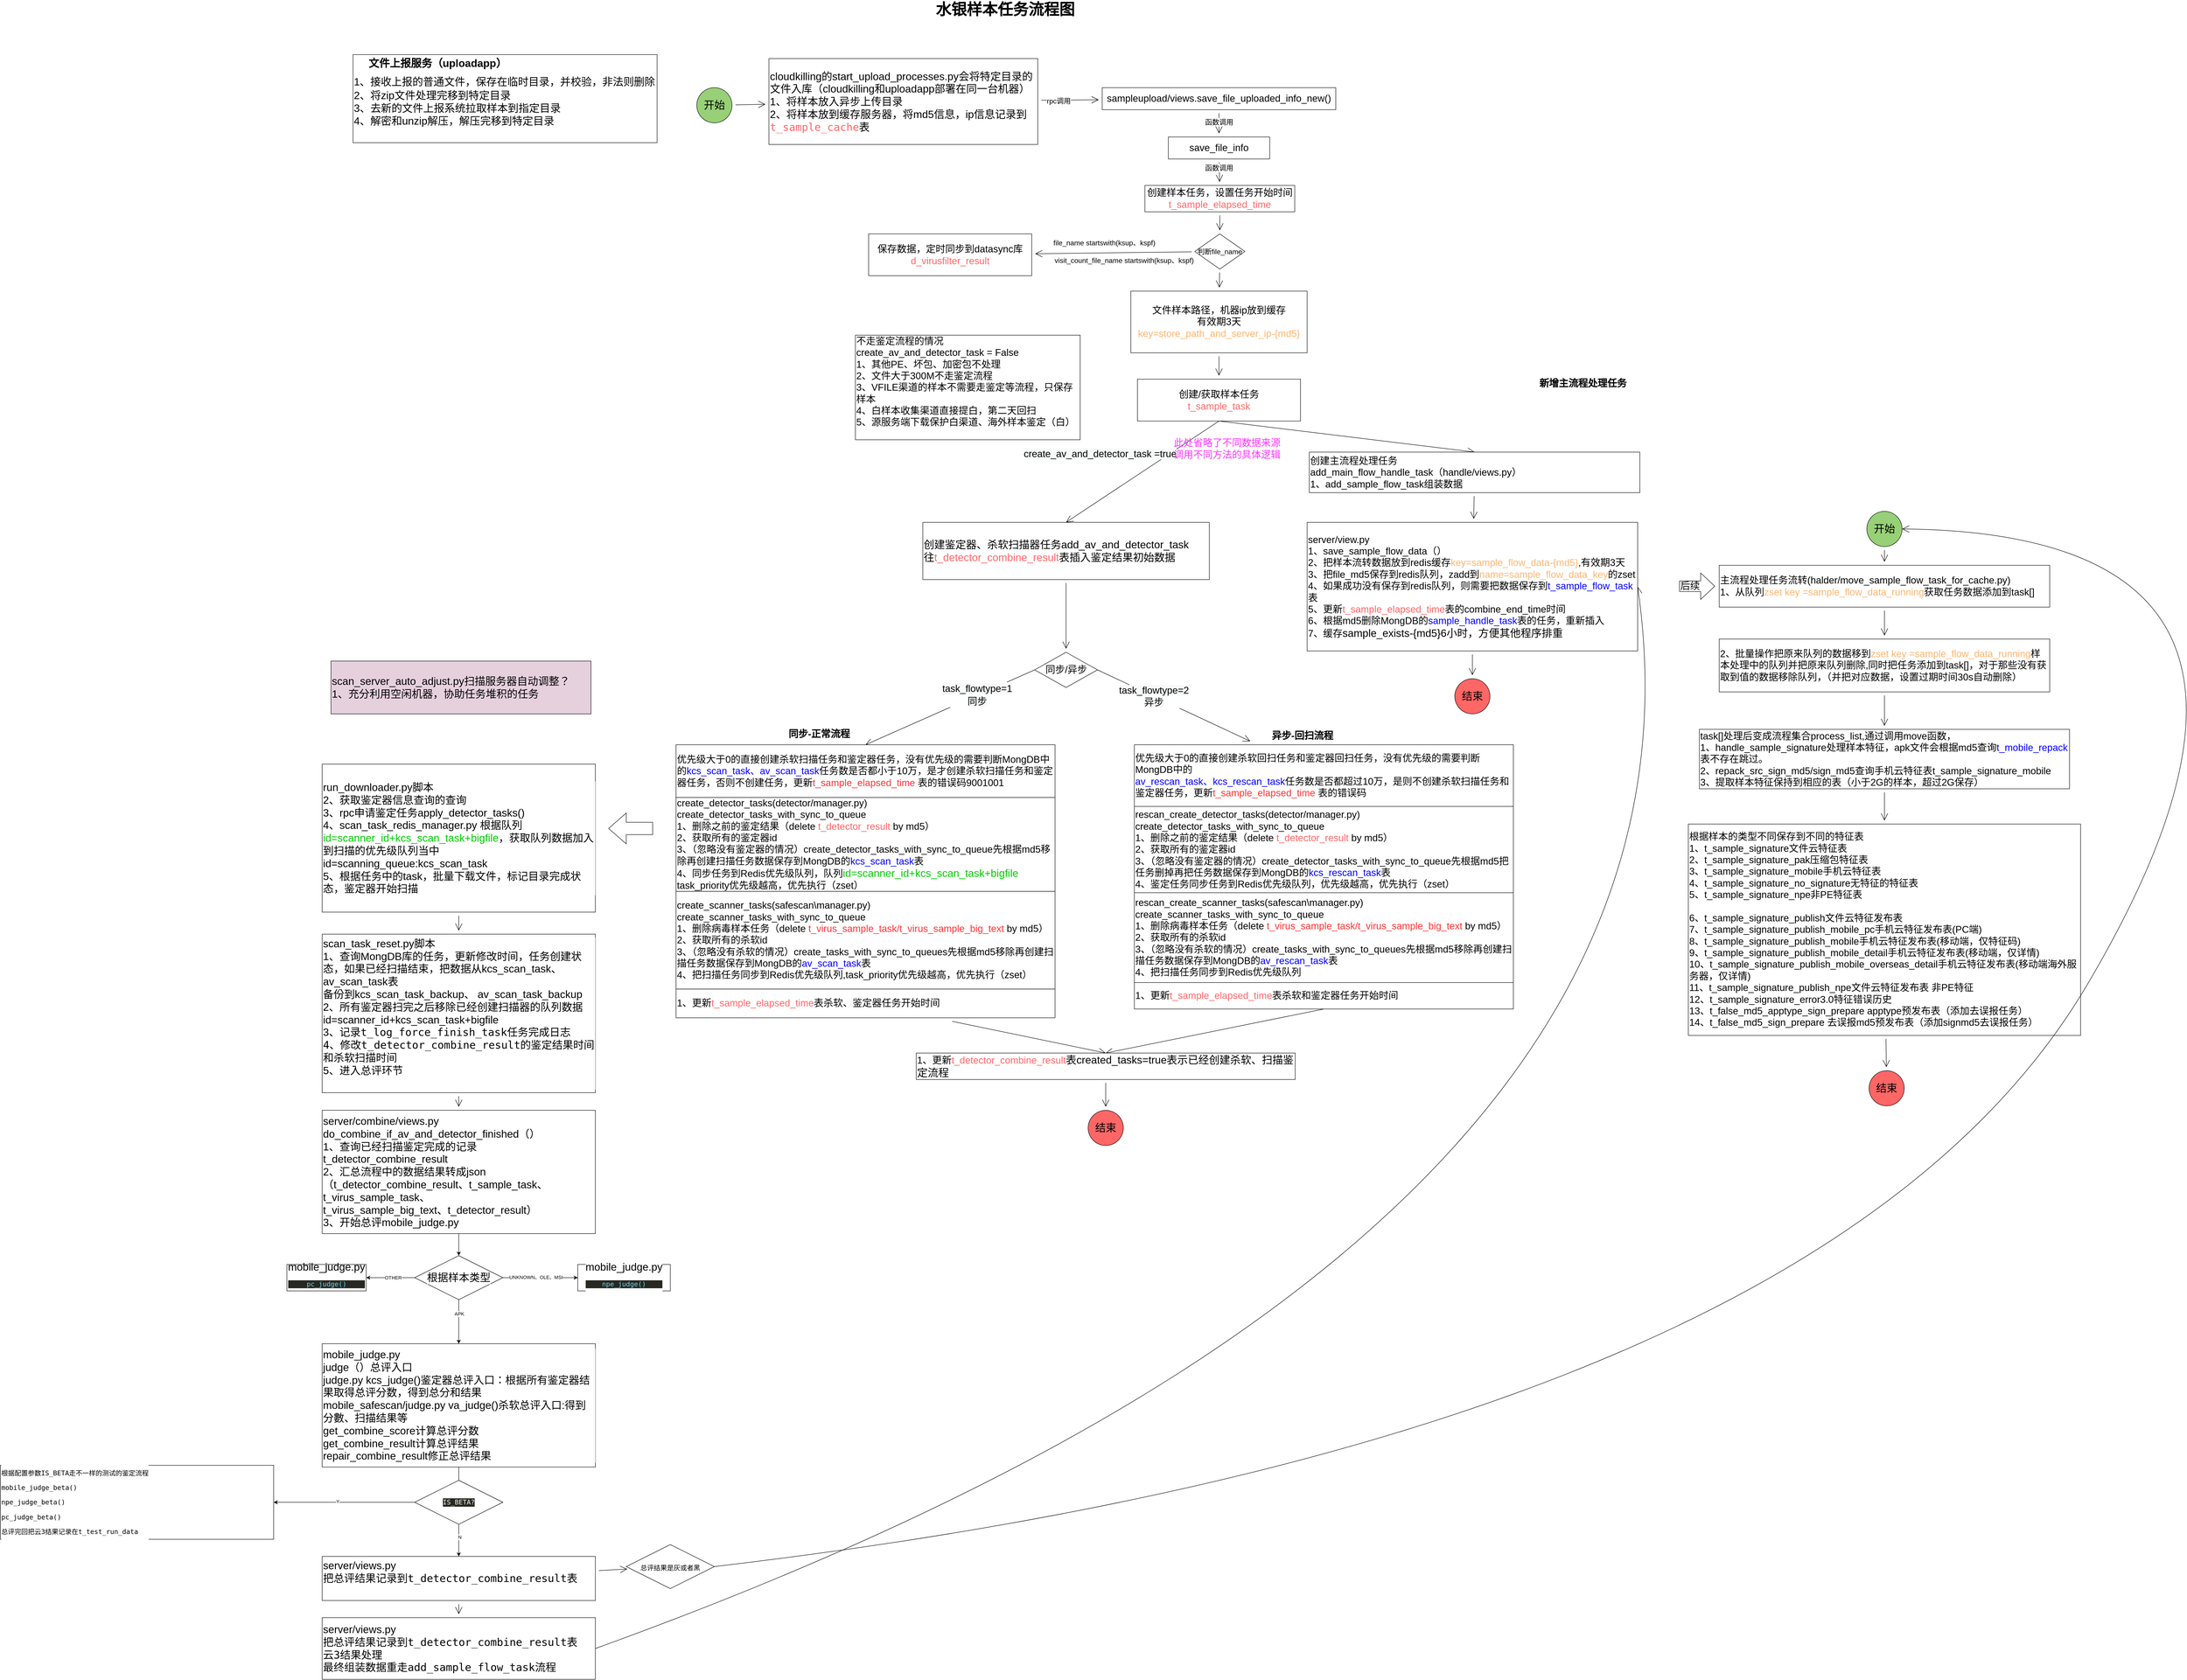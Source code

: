 <mxfile version="15.3.7" type="github">
  <diagram id="KefcSTh8LU217DtaOy7r" name="Page-1">
    <mxGraphModel dx="4305" dy="2151" grid="1" gridSize="10" guides="1" tooltips="1" connect="1" arrows="1" fold="1" page="1" pageScale="1" pageWidth="827" pageHeight="1169" math="0" shadow="0">
      <root>
        <mxCell id="0" />
        <mxCell id="1" parent="0" />
        <mxCell id="7nwJAHShgFqfV8WITLV7-1" value="水银样本任务流程图" style="text;html=1;strokeColor=none;fillColor=none;align=center;verticalAlign=middle;whiteSpace=wrap;rounded=0;hachureGap=4;pointerEvents=0;fontSize=35;fontStyle=1" parent="1" vertex="1">
          <mxGeometry x="-280" y="-30" width="400" height="20" as="geometry" />
        </mxCell>
        <mxCell id="hdSKTdFJiRucH8Rsu3lH-5" value="" style="edgeStyle=none;curved=1;rounded=0;orthogonalLoop=1;jettySize=auto;html=1;fontSize=16;endArrow=open;startSize=14;endSize=14;sourcePerimeterSpacing=8;targetPerimeterSpacing=8;" parent="1" source="7nwJAHShgFqfV8WITLV7-2" target="hdSKTdFJiRucH8Rsu3lH-4" edge="1">
          <mxGeometry relative="1" as="geometry" />
        </mxCell>
        <mxCell id="hdSKTdFJiRucH8Rsu3lH-7" value="函数调用" style="edgeLabel;html=1;align=center;verticalAlign=middle;resizable=0;points=[];fontSize=16;" parent="hdSKTdFJiRucH8Rsu3lH-5" vertex="1" connectable="0">
          <mxGeometry x="-0.474" relative="1" as="geometry">
            <mxPoint y="8" as="offset" />
          </mxGeometry>
        </mxCell>
        <mxCell id="7nwJAHShgFqfV8WITLV7-2" value="sampleupload/views.save_file_uploaded_info_new()" style="rounded=0;whiteSpace=wrap;html=1;hachureGap=4;pointerEvents=0;fontSize=22;" parent="1" vertex="1">
          <mxGeometry x="140" y="158" width="530" height="50" as="geometry" />
        </mxCell>
        <mxCell id="hdSKTdFJiRucH8Rsu3lH-2" value="" style="edgeStyle=none;curved=1;rounded=0;orthogonalLoop=1;jettySize=auto;html=1;endArrow=open;startSize=14;endSize=14;sourcePerimeterSpacing=8;targetPerimeterSpacing=8;" parent="1" source="hdSKTdFJiRucH8Rsu3lH-1" target="7nwJAHShgFqfV8WITLV7-2" edge="1">
          <mxGeometry relative="1" as="geometry" />
        </mxCell>
        <mxCell id="hdSKTdFJiRucH8Rsu3lH-3" value="rpc调用" style="edgeLabel;html=1;align=center;verticalAlign=middle;resizable=0;points=[];fontSize=16;" parent="hdSKTdFJiRucH8Rsu3lH-2" vertex="1" connectable="0">
          <mxGeometry x="-0.4" y="-1" relative="1" as="geometry">
            <mxPoint as="offset" />
          </mxGeometry>
        </mxCell>
        <mxCell id="hdSKTdFJiRucH8Rsu3lH-1" value="&lt;div&gt;cloudkilling的start_upload_processes.py会将特定目录的文件入库（cloudkilling和uploadapp部署在同一台机器）&lt;/div&gt;&lt;span style=&quot;background-color: rgb(255 , 255 , 255)&quot;&gt;&lt;span style=&quot;font-size: 24px&quot;&gt;1、&lt;span style=&quot;font-size: 24px&quot;&gt;将样本放入异步上传目录&lt;br style=&quot;font-size: 24px&quot;&gt;2、将样本放到缓存服务器，将md5信息，ip信息记录到&lt;/span&gt;&lt;/span&gt;&lt;span style=&quot;font-family: &amp;#34;dejavu sans mono&amp;#34; , monospace ; font-size: 24px&quot;&gt;&lt;font color=&quot;#ff6666&quot;&gt;t_sample_cache&lt;/font&gt;&lt;/span&gt;&lt;span style=&quot;font-family: &amp;#34;dejavu sans mono&amp;#34; , monospace ; font-size: 24px&quot;&gt;表&lt;/span&gt;&lt;/span&gt;" style="rounded=0;whiteSpace=wrap;html=1;hachureGap=4;pointerEvents=0;fontSize=24;fillColor=none;fontColor=#000000;align=left;fontStyle=0" parent="1" vertex="1">
          <mxGeometry x="-616.25" y="92" width="610" height="195" as="geometry" />
        </mxCell>
        <mxCell id="hdSKTdFJiRucH8Rsu3lH-9" value="" style="edgeStyle=none;curved=1;rounded=0;orthogonalLoop=1;jettySize=auto;html=1;fontSize=16;endArrow=open;startSize=14;endSize=14;sourcePerimeterSpacing=8;targetPerimeterSpacing=8;" parent="1" source="hdSKTdFJiRucH8Rsu3lH-4" target="hdSKTdFJiRucH8Rsu3lH-8" edge="1">
          <mxGeometry relative="1" as="geometry" />
        </mxCell>
        <mxCell id="hdSKTdFJiRucH8Rsu3lH-4" value="save_file_info" style="rounded=0;whiteSpace=wrap;html=1;hachureGap=4;pointerEvents=0;fontSize=22;" parent="1" vertex="1">
          <mxGeometry x="290" y="270" width="230" height="50" as="geometry" />
        </mxCell>
        <mxCell id="hdSKTdFJiRucH8Rsu3lH-12" value="" style="edgeStyle=none;curved=1;rounded=0;orthogonalLoop=1;jettySize=auto;html=1;fontSize=16;endArrow=open;startSize=14;endSize=14;sourcePerimeterSpacing=8;targetPerimeterSpacing=8;" parent="1" source="hdSKTdFJiRucH8Rsu3lH-8" target="hdSKTdFJiRucH8Rsu3lH-11" edge="1">
          <mxGeometry relative="1" as="geometry" />
        </mxCell>
        <mxCell id="hdSKTdFJiRucH8Rsu3lH-8" value="创建样本任务，设置任务开始时间&lt;br&gt;&lt;font color=&quot;#ff6666&quot;&gt;t_sample_elapsed_time&lt;/font&gt;" style="rounded=0;whiteSpace=wrap;html=1;hachureGap=4;pointerEvents=0;fontSize=22;" parent="1" vertex="1">
          <mxGeometry x="236.88" y="380" width="340" height="60" as="geometry" />
        </mxCell>
        <mxCell id="hdSKTdFJiRucH8Rsu3lH-10" value="保存数据，定时同步到datasync库&lt;br&gt;&lt;font color=&quot;#ff6666&quot;&gt;d_virusfilter_result&lt;/font&gt;" style="rounded=0;whiteSpace=wrap;html=1;hachureGap=4;pointerEvents=0;fontSize=22;" parent="1" vertex="1">
          <mxGeometry x="-390" y="490" width="370" height="95" as="geometry" />
        </mxCell>
        <mxCell id="hdSKTdFJiRucH8Rsu3lH-15" value="" style="edgeStyle=none;curved=1;rounded=0;orthogonalLoop=1;jettySize=auto;html=1;fontSize=16;endArrow=open;startSize=14;endSize=14;sourcePerimeterSpacing=8;targetPerimeterSpacing=8;" parent="1" source="hdSKTdFJiRucH8Rsu3lH-11" target="hdSKTdFJiRucH8Rsu3lH-10" edge="1">
          <mxGeometry relative="1" as="geometry" />
        </mxCell>
        <mxCell id="hdSKTdFJiRucH8Rsu3lH-21" value="" style="edgeStyle=none;curved=1;rounded=0;orthogonalLoop=1;jettySize=auto;html=1;fontSize=16;endArrow=open;startSize=14;endSize=14;sourcePerimeterSpacing=8;targetPerimeterSpacing=8;" parent="1" source="hdSKTdFJiRucH8Rsu3lH-11" target="hdSKTdFJiRucH8Rsu3lH-20" edge="1">
          <mxGeometry relative="1" as="geometry" />
        </mxCell>
        <mxCell id="hdSKTdFJiRucH8Rsu3lH-11" value="判断file_name" style="rhombus;whiteSpace=wrap;html=1;hachureGap=4;pointerEvents=0;fontSize=16;" parent="1" vertex="1">
          <mxGeometry x="350" y="490" width="113.75" height="80" as="geometry" />
        </mxCell>
        <mxCell id="hdSKTdFJiRucH8Rsu3lH-13" value="函数调用" style="edgeLabel;html=1;align=center;verticalAlign=middle;resizable=0;points=[];fontSize=16;" parent="1" vertex="1" connectable="0">
          <mxGeometry x="405" y="340" as="geometry" />
        </mxCell>
        <mxCell id="hdSKTdFJiRucH8Rsu3lH-17" value="&lt;span style=&quot;background-color: rgb(255 , 255 , 255)&quot;&gt;file_name startswith(ksup、kspf)&lt;/span&gt;" style="text;html=1;strokeColor=none;fillColor=none;align=center;verticalAlign=middle;whiteSpace=wrap;rounded=0;hachureGap=4;pointerEvents=0;fontSize=16;" parent="1" vertex="1">
          <mxGeometry x="20" y="500" width="250" height="20" as="geometry" />
        </mxCell>
        <mxCell id="hdSKTdFJiRucH8Rsu3lH-18" value="&lt;span style=&quot;background-color: rgb(255 , 255 , 255)&quot;&gt;visit_count_file_name startswith(ksup、kspf)&lt;/span&gt;" style="text;html=1;strokeColor=none;fillColor=none;align=center;verticalAlign=middle;whiteSpace=wrap;rounded=0;hachureGap=4;pointerEvents=0;fontSize=16;" parent="1" vertex="1">
          <mxGeometry x="20" y="540" width="340" height="20" as="geometry" />
        </mxCell>
        <mxCell id="hdSKTdFJiRucH8Rsu3lH-23" value="" style="edgeStyle=none;curved=1;rounded=0;orthogonalLoop=1;jettySize=auto;html=1;fontSize=16;endArrow=open;startSize=14;endSize=14;sourcePerimeterSpacing=8;targetPerimeterSpacing=8;" parent="1" source="hdSKTdFJiRucH8Rsu3lH-20" target="hdSKTdFJiRucH8Rsu3lH-22" edge="1">
          <mxGeometry relative="1" as="geometry" />
        </mxCell>
        <mxCell id="hdSKTdFJiRucH8Rsu3lH-20" value="文件样本路径，机器ip放到缓存&lt;br&gt;有效期3天&lt;br&gt;&lt;font color=&quot;#ffb570&quot;&gt;key=store_path_and_server_ip-{md5}&lt;/font&gt;" style="rounded=0;whiteSpace=wrap;html=1;hachureGap=4;pointerEvents=0;fontSize=22;" parent="1" vertex="1">
          <mxGeometry x="205" y="620" width="400" height="140" as="geometry" />
        </mxCell>
        <mxCell id="hdSKTdFJiRucH8Rsu3lH-38" style="edgeStyle=none;curved=1;rounded=0;orthogonalLoop=1;jettySize=auto;html=1;exitX=0.5;exitY=1;exitDx=0;exitDy=0;entryX=0.5;entryY=0;entryDx=0;entryDy=0;fontFamily=Helvetica;fontSize=22;fontColor=#000000;endArrow=open;startSize=14;endSize=14;sourcePerimeterSpacing=8;targetPerimeterSpacing=8;" parent="1" source="hdSKTdFJiRucH8Rsu3lH-22" target="hdSKTdFJiRucH8Rsu3lH-35" edge="1">
          <mxGeometry relative="1" as="geometry" />
        </mxCell>
        <mxCell id="hdSKTdFJiRucH8Rsu3lH-41" style="edgeStyle=none;curved=1;rounded=0;orthogonalLoop=1;jettySize=auto;html=1;exitX=0.5;exitY=1;exitDx=0;exitDy=0;entryX=0.5;entryY=0;entryDx=0;entryDy=0;fontFamily=Helvetica;fontSize=22;fontColor=#000000;endArrow=open;startSize=14;endSize=14;sourcePerimeterSpacing=8;targetPerimeterSpacing=8;" parent="1" source="hdSKTdFJiRucH8Rsu3lH-22" target="hdSKTdFJiRucH8Rsu3lH-40" edge="1">
          <mxGeometry relative="1" as="geometry" />
        </mxCell>
        <mxCell id="hdSKTdFJiRucH8Rsu3lH-22" value="创建/获取样本任务&lt;br&gt;&lt;font color=&quot;#ff6666&quot;&gt;t_sample_task&lt;/font&gt;" style="rounded=0;whiteSpace=wrap;html=1;hachureGap=4;pointerEvents=0;fontSize=22;" parent="1" vertex="1">
          <mxGeometry x="220" y="820" width="370" height="95" as="geometry" />
        </mxCell>
        <mxCell id="hdSKTdFJiRucH8Rsu3lH-153" value="" style="edgeStyle=none;curved=1;rounded=0;orthogonalLoop=1;jettySize=auto;html=1;fontFamily=Helvetica;fontSize=24;fontColor=default;endArrow=open;startSize=14;endSize=14;sourcePerimeterSpacing=8;targetPerimeterSpacing=8;" parent="1" source="hdSKTdFJiRucH8Rsu3lH-35" target="hdSKTdFJiRucH8Rsu3lH-152" edge="1">
          <mxGeometry relative="1" as="geometry" />
        </mxCell>
        <mxCell id="hdSKTdFJiRucH8Rsu3lH-35" value="创建主流程处理任务&lt;br&gt;add_main_flow_handle_task（handle/views.py）&lt;br&gt;1、add_sample_flow_task组装数据" style="rounded=0;whiteSpace=wrap;html=1;hachureGap=4;pointerEvents=0;fontSize=22;align=left;" parent="1" vertex="1">
          <mxGeometry x="610" y="985.5" width="750" height="92" as="geometry" />
        </mxCell>
        <mxCell id="hdSKTdFJiRucH8Rsu3lH-36" value="&lt;span style=&quot;font-size: 22px&quot;&gt;不走鉴定流程的情况&lt;br style=&quot;font-size: 22px&quot;&gt;create_av_and_detector_task = False&lt;br style=&quot;font-size: 22px&quot;&gt;1、其他PE、坏包、加密包不处理&lt;br style=&quot;font-size: 22px&quot;&gt;2、文件大于300M不走鉴定流程&lt;br style=&quot;font-size: 22px&quot;&gt;3、&lt;/span&gt;&lt;span style=&quot;font-size: 22px&quot;&gt;VFILE&lt;/span&gt;&lt;span style=&quot;font-size: 22px&quot;&gt;渠道的样本不需要走鉴定等流程，只保存样本&lt;br&gt;&lt;/span&gt;4、白样本收集渠道直接提白，第二天回扫&lt;br&gt;5、源服务端下载保护白渠道、海外样本鉴定（白）&lt;br style=&quot;font-size: 22px&quot;&gt;&lt;span style=&quot;font-size: 22px&quot;&gt;&lt;br style=&quot;font-size: 22px&quot;&gt;&lt;/span&gt;" style="rounded=0;whiteSpace=wrap;html=1;hachureGap=4;pointerEvents=0;fontSize=22;align=left;fontFamily=Helvetica;fontColor=#000000;" parent="1" vertex="1">
          <mxGeometry x="-420" y="720" width="510" height="237.5" as="geometry" />
        </mxCell>
        <mxCell id="hdSKTdFJiRucH8Rsu3lH-49" value="" style="edgeStyle=none;curved=1;rounded=0;orthogonalLoop=1;jettySize=auto;html=1;fontFamily=Helvetica;fontSize=22;fontColor=#000000;endArrow=open;startSize=14;endSize=14;sourcePerimeterSpacing=8;targetPerimeterSpacing=8;" parent="1" source="hdSKTdFJiRucH8Rsu3lH-40" target="hdSKTdFJiRucH8Rsu3lH-48" edge="1">
          <mxGeometry relative="1" as="geometry" />
        </mxCell>
        <mxCell id="hdSKTdFJiRucH8Rsu3lH-40" value="创建鉴定器、杀软扫描器任务add_av_and_detector_task&lt;br style=&quot;font-size: 24px&quot;&gt;往&lt;font color=&quot;#ff6666&quot; style=&quot;font-size: 24px&quot;&gt;t_detector_combine_result&lt;/font&gt;表插入鉴定结果初始数据" style="rounded=0;whiteSpace=wrap;html=1;hachureGap=4;pointerEvents=0;fontSize=24;align=left;fontFamily=Helvetica;fontColor=#000000;" parent="1" vertex="1">
          <mxGeometry x="-267" y="1145" width="650" height="130" as="geometry" />
        </mxCell>
        <mxCell id="hdSKTdFJiRucH8Rsu3lH-44" value="&lt;span style=&quot;color: rgb(0 , 0 , 0) ; font-family: &amp;#34;helvetica&amp;#34; ; font-size: 22px ; font-style: normal ; font-weight: 400 ; letter-spacing: normal ; text-align: left ; text-indent: 0px ; text-transform: none ; word-spacing: 0px ; background-color: rgb(248 , 249 , 250) ; display: inline ; float: none&quot;&gt;create_av_and_detector_task =true&lt;/span&gt;" style="text;whiteSpace=wrap;html=1;fontSize=22;fontFamily=Helvetica;fontColor=#000000;" parent="1" vertex="1">
          <mxGeometry x="-40" y="970" width="390" height="40" as="geometry" />
        </mxCell>
        <mxCell id="hdSKTdFJiRucH8Rsu3lH-59" value="" style="edgeStyle=none;curved=1;rounded=0;orthogonalLoop=1;jettySize=auto;html=1;fontFamily=Helvetica;fontSize=22;fontColor=#000000;endArrow=open;startSize=14;endSize=14;sourcePerimeterSpacing=8;targetPerimeterSpacing=8;exitX=1;exitY=0.5;exitDx=0;exitDy=0;" parent="1" source="hdSKTdFJiRucH8Rsu3lH-48" target="hdSKTdFJiRucH8Rsu3lH-76" edge="1">
          <mxGeometry relative="1" as="geometry">
            <mxPoint x="73" y="1840" as="targetPoint" />
          </mxGeometry>
        </mxCell>
        <mxCell id="hdSKTdFJiRucH8Rsu3lH-60" value="&lt;span style=&quot;text-align: left ; background-color: rgb(248 , 249 , 250)&quot;&gt;task_flowtype=2&lt;br&gt;&lt;/span&gt;&lt;span style=&quot;text-align: left ; background-color: rgb(248 , 249 , 250)&quot;&gt;&lt;font face=&quot;helvetica&quot;&gt;异步&lt;/font&gt;&lt;/span&gt;" style="edgeLabel;html=1;align=center;verticalAlign=middle;resizable=0;points=[];fontSize=22;fontFamily=Helvetica;fontColor=#000000;" parent="hdSKTdFJiRucH8Rsu3lH-59" vertex="1" connectable="0">
          <mxGeometry x="-0.267" relative="1" as="geometry">
            <mxPoint as="offset" />
          </mxGeometry>
        </mxCell>
        <mxCell id="hdSKTdFJiRucH8Rsu3lH-125" style="edgeStyle=none;curved=1;rounded=0;orthogonalLoop=1;jettySize=auto;html=1;exitX=0;exitY=0.5;exitDx=0;exitDy=0;fontFamily=Helvetica;fontSize=24;fontColor=#000000;endArrow=open;startSize=14;endSize=14;sourcePerimeterSpacing=8;targetPerimeterSpacing=8;entryX=0.5;entryY=0;entryDx=0;entryDy=0;" parent="1" source="hdSKTdFJiRucH8Rsu3lH-48" target="hdSKTdFJiRucH8Rsu3lH-68" edge="1">
          <mxGeometry relative="1" as="geometry">
            <mxPoint x="-537" y="1660" as="targetPoint" />
          </mxGeometry>
        </mxCell>
        <mxCell id="hdSKTdFJiRucH8Rsu3lH-126" value="&lt;span style=&quot;font-size: 22px ; text-align: left ; background-color: rgb(248 , 249 , 250)&quot;&gt;task_flowtype=1&lt;br&gt;&lt;/span&gt;&lt;span style=&quot;font-size: 22px ; text-align: left ; background-color: rgb(248 , 249 , 250)&quot;&gt;&lt;font face=&quot;helvetica&quot;&gt;同步&lt;/font&gt;&lt;/span&gt;" style="edgeLabel;html=1;align=center;verticalAlign=middle;resizable=0;points=[];fontSize=24;fontFamily=Helvetica;fontColor=#000000;" parent="hdSKTdFJiRucH8Rsu3lH-125" vertex="1" connectable="0">
          <mxGeometry x="-0.321" y="-2" relative="1" as="geometry">
            <mxPoint as="offset" />
          </mxGeometry>
        </mxCell>
        <mxCell id="hdSKTdFJiRucH8Rsu3lH-48" value="同步/异步" style="rhombus;whiteSpace=wrap;html=1;hachureGap=4;pointerEvents=0;fontFamily=Helvetica;fontSize=22;fontColor=#000000;align=center;" parent="1" vertex="1">
          <mxGeometry x="-13.25" y="1440" width="142.5" height="80" as="geometry" />
        </mxCell>
        <mxCell id="hdSKTdFJiRucH8Rsu3lH-70" value="&lt;span style=&quot;color: rgb(0, 0, 0); font-family: helvetica; font-size: 22px; font-style: normal; letter-spacing: normal; text-align: left; text-indent: 0px; text-transform: none; word-spacing: 0px; background-color: rgb(248, 249, 250); display: inline; float: none;&quot;&gt;异步-回扫流程&lt;/span&gt;" style="text;whiteSpace=wrap;html=1;fontSize=22;fontFamily=Helvetica;fontColor=#000000;fontStyle=1" parent="1" vertex="1">
          <mxGeometry x="523" y="1610" width="200" height="40" as="geometry" />
        </mxCell>
        <mxCell id="hdSKTdFJiRucH8Rsu3lH-79" value="此处省略了不同数据来源调用不同方法的具体逻辑" style="text;html=1;strokeColor=none;fillColor=none;align=center;verticalAlign=middle;whiteSpace=wrap;rounded=0;hachureGap=4;pointerEvents=0;fontFamily=Helvetica;fontSize=22;fontColor=#FF33FF;" parent="1" vertex="1">
          <mxGeometry x="299" y="927.5" width="249" height="100" as="geometry" />
        </mxCell>
        <mxCell id="hdSKTdFJiRucH8Rsu3lH-80" style="edgeStyle=none;curved=1;rounded=0;orthogonalLoop=1;jettySize=auto;html=1;exitX=0.5;exitY=0;exitDx=0;exitDy=0;fontFamily=Helvetica;fontSize=35;fontColor=#FF33FF;endArrow=open;startSize=14;endSize=14;sourcePerimeterSpacing=8;targetPerimeterSpacing=8;" parent="1" source="7nwJAHShgFqfV8WITLV7-1" target="7nwJAHShgFqfV8WITLV7-1" edge="1">
          <mxGeometry relative="1" as="geometry" />
        </mxCell>
        <mxCell id="hdSKTdFJiRucH8Rsu3lH-81" value="" style="group" parent="1" vertex="1" connectable="0">
          <mxGeometry x="213" y="1650" width="860" height="600" as="geometry" />
        </mxCell>
        <mxCell id="hdSKTdFJiRucH8Rsu3lH-71" value="" style="group" parent="hdSKTdFJiRucH8Rsu3lH-81" vertex="1" connectable="0">
          <mxGeometry y="140" width="860" height="460" as="geometry" />
        </mxCell>
        <mxCell id="hdSKTdFJiRucH8Rsu3lH-72" value="" style="group" parent="hdSKTdFJiRucH8Rsu3lH-71" vertex="1" connectable="0">
          <mxGeometry width="860" height="400" as="geometry" />
        </mxCell>
        <mxCell id="hdSKTdFJiRucH8Rsu3lH-73" value="&lt;font face=&quot;helvetica&quot;&gt;rescan_create_scanner_tasks&lt;/font&gt;(safescan\manager.py)&lt;br&gt;create_scanner_tasks_with_sync_to_queue&lt;br&gt;1、删除病毒样本任务（delete&lt;font color=&quot;#ff3333&quot;&gt; t_virus_sample_task/t_virus_sample_big_text&lt;/font&gt; by md5）&lt;br&gt;2、获取所有的杀软id&lt;br&gt;3、（忽略没有杀软的情况）create_tasks_with_sync_to_queues先根据md5移除再创建扫描任务数据保存到MongDB的&lt;span style=&quot;font-family: &amp;#34;helvetica&amp;#34;&quot;&gt;&lt;font color=&quot;#0000ff&quot;&gt;av_rescan_task&lt;/font&gt;&lt;/span&gt;表&lt;br&gt;4、把扫描任务同步到Redis优先级队列" style="rounded=0;whiteSpace=wrap;html=1;hachureGap=4;pointerEvents=0;fontSize=22;align=left;fontFamily=Helvetica;fontColor=#000000;" parent="hdSKTdFJiRucH8Rsu3lH-72" vertex="1">
          <mxGeometry y="196" width="860" height="204" as="geometry" />
        </mxCell>
        <mxCell id="hdSKTdFJiRucH8Rsu3lH-74" value="rescan_create_detector_tasks(detector/manager.py)&lt;br&gt;create_detector_tasks_with_sync_to_queue&lt;br&gt;1、删除之前的鉴定结果（delete &lt;font color=&quot;#ff6666&quot;&gt;t_detector_result&lt;/font&gt; by md5）&lt;br&gt;2、获取所有的鉴定器id&lt;br&gt;3、（忽略没有鉴定器的情况）create_detector_tasks_with_sync_to_queue先根据md5把任务删掉再把任务数据保存到MongDB的&lt;font color=&quot;#0000ff&quot;&gt;kcs_rescan_task&lt;/font&gt;表&lt;br&gt;4、鉴定任务同步任务到Redis优先级队列，优先级越高，优先执行（zset）" style="rounded=0;whiteSpace=wrap;html=1;hachureGap=4;pointerEvents=0;fontSize=22;align=left;fontFamily=Helvetica;fontColor=#000000;" parent="hdSKTdFJiRucH8Rsu3lH-72" vertex="1">
          <mxGeometry width="860" height="196" as="geometry" />
        </mxCell>
        <mxCell id="hdSKTdFJiRucH8Rsu3lH-75" value="1、更新&lt;font color=&quot;#ff6666&quot;&gt;t_sample_elapsed_time&lt;/font&gt;表杀软和鉴定器任务开始时间" style="rounded=0;whiteSpace=wrap;html=1;hachureGap=4;pointerEvents=0;fontFamily=Helvetica;fontSize=22;fontColor=#000000;align=left;" parent="hdSKTdFJiRucH8Rsu3lH-71" vertex="1">
          <mxGeometry y="400" width="860" height="60" as="geometry" />
        </mxCell>
        <mxCell id="hdSKTdFJiRucH8Rsu3lH-76" value="&lt;div&gt;优先级大于0的直接创建杀软回扫任务和鉴定器回扫&lt;span&gt;任务，没有优先级的需要判断MongDB中的&lt;/span&gt;&lt;/div&gt;&lt;span style=&quot;color: rgb(0 , 0 , 255)&quot;&gt;av_rescan_task、kcs_rescan_task&lt;/span&gt;&lt;span&gt;任务数是否都超过10万，是则不创建杀软扫描任务和鉴定器任务，更新&lt;/span&gt;&lt;font color=&quot;#ff3333&quot;&gt;t_sample_elapsed_time &lt;/font&gt;&lt;span&gt;表的错误码&lt;/span&gt;&lt;span style=&quot;color: rgb(0 , 0 , 255)&quot;&gt;&lt;br&gt;&lt;/span&gt;" style="rounded=0;whiteSpace=wrap;html=1;hachureGap=4;pointerEvents=0;fontFamily=Helvetica;fontSize=22;fontColor=#000000;align=left;" parent="hdSKTdFJiRucH8Rsu3lH-81" vertex="1">
          <mxGeometry width="860" height="140" as="geometry" />
        </mxCell>
        <mxCell id="hdSKTdFJiRucH8Rsu3lH-83" value="" style="group" parent="1" vertex="1" connectable="0">
          <mxGeometry x="-827" y="1650" width="860" height="620" as="geometry" />
        </mxCell>
        <mxCell id="hdSKTdFJiRucH8Rsu3lH-66" value="" style="group" parent="hdSKTdFJiRucH8Rsu3lH-83" vertex="1" connectable="0">
          <mxGeometry y="119.649" width="860" height="500.351" as="geometry" />
        </mxCell>
        <mxCell id="hdSKTdFJiRucH8Rsu3lH-64" value="" style="group" parent="hdSKTdFJiRucH8Rsu3lH-66" vertex="1" connectable="0">
          <mxGeometry width="860" height="435.088" as="geometry" />
        </mxCell>
        <mxCell id="hdSKTdFJiRucH8Rsu3lH-62" value="&lt;font face=&quot;helvetica&quot;&gt;create_scanner_tasks&lt;/font&gt;(safescan\manager.py)&lt;br&gt;create_scanner_tasks_with_sync_to_queue&lt;br&gt;1、删除病毒样本任务（delete&lt;font color=&quot;#ff3333&quot;&gt; t_virus_sample_task/t_virus_sample_big_text&lt;/font&gt; by md5）&lt;br&gt;2、获取所有的杀软id&lt;br&gt;3、（忽略没有杀软的情况）create_tasks_with_sync_to_queues先根据md5移除再创建扫描任务数据保存到MongDB的&lt;span style=&quot;font-family: &amp;#34;helvetica&amp;#34;&quot;&gt;&lt;font color=&quot;#0000ff&quot;&gt;av_scan_task&lt;/font&gt;&lt;/span&gt;表&lt;br&gt;4、把扫描任务同步到Redis优先级队列,task_priority优先级越高，优先执行（zset）" style="rounded=0;whiteSpace=wrap;html=1;hachureGap=4;pointerEvents=0;fontSize=22;align=left;fontFamily=Helvetica;fontColor=#000000;" parent="hdSKTdFJiRucH8Rsu3lH-64" vertex="1">
          <mxGeometry y="213.193" width="860" height="221.895" as="geometry" />
        </mxCell>
        <mxCell id="hdSKTdFJiRucH8Rsu3lH-63" value="create_detector_tasks(detector/manager.py)&lt;br&gt;create_detector_tasks_with_sync_to_queue&lt;br&gt;1、删除之前的鉴定结果（delete &lt;font color=&quot;#ff6666&quot;&gt;t_detector_result&lt;/font&gt; by md5）&lt;br&gt;2、获取所有的鉴定器id&lt;br&gt;3、（忽略没有鉴定器的情况）create_detector_tasks_with_sync_to_queue先根据md5移除再创建扫描任务数据保存到MongDB的&lt;font color=&quot;#0000ff&quot;&gt;kcs_scan_task&lt;/font&gt;表&lt;br&gt;4、同步任务到Redis优先级队列，队列&lt;font color=&quot;#00cc00&quot; style=&quot;font-size: 24px&quot;&gt;&lt;span style=&quot;font-size: 24px&quot;&gt;id=scanner_id+kcs_scan&lt;/span&gt;&lt;font style=&quot;font-size: 24px&quot;&gt;_task+&lt;/font&gt;&lt;/font&gt;&lt;span style=&quot;background-color: rgb(255 , 255 , 255) ; font-size: 24px&quot;&gt;&lt;font color=&quot;#00cc00&quot; style=&quot;font-size: 24px&quot;&gt;bigfile&lt;/font&gt;&lt;/span&gt;&lt;font color=&quot;#00cc00&quot;&gt;&lt;br&gt;&lt;/font&gt;task_priority优先级越高，优先执行（zset）" style="rounded=0;whiteSpace=wrap;html=1;hachureGap=4;pointerEvents=0;fontSize=22;align=left;fontFamily=Helvetica;fontColor=#000000;" parent="hdSKTdFJiRucH8Rsu3lH-64" vertex="1">
          <mxGeometry width="860" height="213.193" as="geometry" />
        </mxCell>
        <mxCell id="hdSKTdFJiRucH8Rsu3lH-65" value="1、更新&lt;font color=&quot;#ff6666&quot;&gt;t_sample_elapsed_time&lt;/font&gt;表杀软、鉴定器任务开始时间" style="rounded=0;whiteSpace=wrap;html=1;hachureGap=4;pointerEvents=0;fontFamily=Helvetica;fontSize=22;fontColor=#000000;align=left;" parent="hdSKTdFJiRucH8Rsu3lH-66" vertex="1">
          <mxGeometry y="435.088" width="860" height="65.263" as="geometry" />
        </mxCell>
        <mxCell id="hdSKTdFJiRucH8Rsu3lH-68" value="&lt;div&gt;优先级大于0的直接创建杀软扫描任务和鉴定器任务，没有优先级的需要判断MongDB中的&lt;font color=&quot;#0000ff&quot;&gt;kcs_scan_task、av_scan_task&lt;/font&gt;任务数是否都小于10万，是才创建杀软扫描任务和鉴定器任务，否则不创建任务，更新&lt;font color=&quot;#ff3333&quot;&gt;t_sample_elapsed_time &lt;/font&gt;表的错误码9001001&lt;/div&gt;" style="rounded=0;whiteSpace=wrap;html=1;hachureGap=4;pointerEvents=0;fontFamily=Helvetica;fontSize=22;fontColor=#000000;align=left;" parent="hdSKTdFJiRucH8Rsu3lH-83" vertex="1">
          <mxGeometry width="860" height="119.649" as="geometry" />
        </mxCell>
        <mxCell id="hdSKTdFJiRucH8Rsu3lH-84" value="&lt;span style=&quot;color: rgb(0 , 0 , 0) ; font-size: 22px&quot;&gt;&lt;b&gt;同步-正常流程&lt;/b&gt;&lt;/span&gt;" style="text;html=1;strokeColor=none;fillColor=none;align=center;verticalAlign=middle;whiteSpace=wrap;rounded=0;hachureGap=4;pointerEvents=0;fontFamily=Helvetica;fontSize=35;fontColor=#FF33FF;" parent="1" vertex="1">
          <mxGeometry x="-607" y="1610" width="210" height="20" as="geometry" />
        </mxCell>
        <mxCell id="hdSKTdFJiRucH8Rsu3lH-86" value="&lt;span style=&quot;color: rgb(0 , 0 , 0) ; font-family: &amp;#34;helvetica&amp;#34; ; font-size: 22px ; font-style: normal ; letter-spacing: normal ; text-align: left ; text-indent: 0px ; text-transform: none ; word-spacing: 0px ; background-color: rgb(248 , 249 , 250) ; display: inline ; float: none&quot;&gt;新增主流程处理任务&lt;/span&gt;" style="text;whiteSpace=wrap;html=1;fontSize=22;fontFamily=Helvetica;fontColor=#000000;fontStyle=1" parent="1" vertex="1">
          <mxGeometry x="1130" y="810" width="200" height="40" as="geometry" />
        </mxCell>
        <mxCell id="hdSKTdFJiRucH8Rsu3lH-91" value="" style="edgeStyle=none;curved=1;rounded=0;orthogonalLoop=1;jettySize=auto;html=1;fontFamily=Helvetica;fontSize=35;fontColor=#FF33FF;endArrow=open;startSize=14;endSize=14;sourcePerimeterSpacing=8;targetPerimeterSpacing=8;" parent="1" source="hdSKTdFJiRucH8Rsu3lH-87" target="hdSKTdFJiRucH8Rsu3lH-89" edge="1">
          <mxGeometry relative="1" as="geometry" />
        </mxCell>
        <mxCell id="hdSKTdFJiRucH8Rsu3lH-87" value="主流程处理任务流转(halder/move_sample_flow_task_for_cache.py)&lt;br&gt;1、从队列&lt;font color=&quot;#ffb570&quot;&gt;zset key =sample_flow_data_running&lt;/font&gt;获取任务数据添加到task[]" style="rounded=0;whiteSpace=wrap;html=1;hachureGap=4;pointerEvents=0;fontSize=22;align=left;" parent="1" vertex="1">
          <mxGeometry x="1540" y="1242.5" width="750" height="95" as="geometry" />
        </mxCell>
        <mxCell id="hdSKTdFJiRucH8Rsu3lH-92" value="" style="edgeStyle=none;curved=1;rounded=0;orthogonalLoop=1;jettySize=auto;html=1;fontFamily=Helvetica;fontSize=35;fontColor=#FF33FF;endArrow=open;startSize=14;endSize=14;sourcePerimeterSpacing=8;targetPerimeterSpacing=8;" parent="1" source="hdSKTdFJiRucH8Rsu3lH-89" target="hdSKTdFJiRucH8Rsu3lH-90" edge="1">
          <mxGeometry relative="1" as="geometry" />
        </mxCell>
        <mxCell id="hdSKTdFJiRucH8Rsu3lH-89" value="2、批量操作把原来队列的数据移到&lt;font color=&quot;#ffb570&quot;&gt;zset key =sample_flow_data_running&lt;/font&gt;样本处理中的队列并把原来队列删除,同时把任务添加到task[]，对于那些没有获取到值的数据移除队列，（并把对应数据，设置过期时间30s自动删除）" style="rounded=0;whiteSpace=wrap;html=1;hachureGap=4;pointerEvents=0;fontSize=22;align=left;" parent="1" vertex="1">
          <mxGeometry x="1540" y="1410" width="750" height="120" as="geometry" />
        </mxCell>
        <mxCell id="hdSKTdFJiRucH8Rsu3lH-94" value="" style="edgeStyle=none;curved=1;rounded=0;orthogonalLoop=1;jettySize=auto;html=1;fontFamily=Helvetica;fontSize=35;fontColor=#FF33FF;endArrow=open;startSize=14;endSize=14;sourcePerimeterSpacing=8;targetPerimeterSpacing=8;" parent="1" source="hdSKTdFJiRucH8Rsu3lH-90" target="hdSKTdFJiRucH8Rsu3lH-93" edge="1">
          <mxGeometry relative="1" as="geometry" />
        </mxCell>
        <mxCell id="hdSKTdFJiRucH8Rsu3lH-90" value="task[]处理后变成流程集合process_list,通过调用move函数，&lt;br&gt;1、handle_sample_signature处理样本特征，apk文件会根据md5查询&lt;font color=&quot;#0000ff&quot;&gt;t_mobile_repack&lt;/font&gt;表不存在跳过。&lt;br&gt;2、repack_src_sign_md5/sign_md5查询手机云特征表t_sample_signature_mobile&lt;br&gt;3、提取样本特征保持到相应的表（小于2G的样本，超过2G保存）" style="rounded=0;whiteSpace=wrap;html=1;hachureGap=4;pointerEvents=0;fontSize=22;align=left;" parent="1" vertex="1">
          <mxGeometry x="1495" y="1615" width="840" height="135" as="geometry" />
        </mxCell>
        <mxCell id="hdSKTdFJiRucH8Rsu3lH-117" value="" style="edgeStyle=none;curved=1;rounded=0;orthogonalLoop=1;jettySize=auto;html=1;fontFamily=Helvetica;fontSize=24;fontColor=#000000;endArrow=open;startSize=14;endSize=14;sourcePerimeterSpacing=8;targetPerimeterSpacing=8;" parent="1" source="hdSKTdFJiRucH8Rsu3lH-93" target="hdSKTdFJiRucH8Rsu3lH-116" edge="1">
          <mxGeometry relative="1" as="geometry" />
        </mxCell>
        <mxCell id="hdSKTdFJiRucH8Rsu3lH-93" value="根据样本的类型不同保存到不同的特征表&lt;br&gt;1、t_sample_signature文件云特征表&lt;br&gt;2、t_sample_signature_pak压缩包特征表&lt;br&gt;3、t_sample_signature_mobile手机云特征表&lt;br&gt;4、t_sample_signature_no_signature无特征的特征表&lt;br&gt;5、t_sample_signature_npe非PE特征表&lt;br&gt;&lt;br&gt;6、t_sample_signature_publish文件云特征发布表&lt;br&gt;7、t_sample_signature_publish_mobile_pc手机云特征发布表(PC端)&lt;br&gt;8、t_sample_signature_publish_mobile手机云特征发布表(移动端，仅特征码)&lt;br&gt;9、t_sample_signature_publish_mobile_detail手机云特征发布表(移动端，仅详情)&lt;br&gt;10、t_sample_signature_publish_mobile_overseas_detail手机云特征发布表(移动端海外服务器，仅详情)&lt;br&gt;11、t_sample_signature_publish_npe文件云特征发布表 非PE特征&lt;br&gt;12、t_sample_signature_error3.0特征错误历史&lt;br&gt;13、t_false_md5_apptype_sign_prepare apptype预发布表（添加去误报任务）&lt;br&gt;14、t_false_md5_sign_prepare 去误报md5预发布表（添加signmd5去误报任务）" style="rounded=0;whiteSpace=wrap;html=1;hachureGap=4;pointerEvents=0;fontSize=22;align=left;" parent="1" vertex="1">
          <mxGeometry x="1470" y="1830" width="890" height="480" as="geometry" />
        </mxCell>
        <mxCell id="hdSKTdFJiRucH8Rsu3lH-95" value="后续" style="shape=singleArrow;whiteSpace=wrap;html=1;arrowWidth=0.4;arrowSize=0.4;rounded=0;fontSize=22;align=left;hachureGap=4;" parent="1" vertex="1">
          <mxGeometry x="1450" y="1260" width="80" height="60" as="geometry" />
        </mxCell>
        <mxCell id="hdSKTdFJiRucH8Rsu3lH-98" value="&lt;span style=&quot;font-size: 24px&quot;&gt;scan_server_auto_adjust.py&lt;font style=&quot;font-size: 24px&quot;&gt;扫描服务器自动调整？&lt;/font&gt;&lt;br&gt;1、充分利用空闲机器，协助任务堆积的任务&lt;/span&gt;" style="rounded=0;whiteSpace=wrap;html=1;hachureGap=4;pointerEvents=0;fontSize=22;align=left;fontFamily=Helvetica;fontColor=#000000;labelBackgroundColor=none;fillColor=#E6D0DE;" parent="1" vertex="1">
          <mxGeometry x="-1610" y="1460" width="590" height="120" as="geometry" />
        </mxCell>
        <mxCell id="hdSKTdFJiRucH8Rsu3lH-100" value="&lt;font style=&quot;font-size: 24px&quot;&gt;&lt;span&gt; &lt;/span&gt;&amp;nbsp; &lt;span style=&quot;white-space: pre&quot;&gt; &lt;/span&gt;&lt;span style=&quot;white-space: pre&quot;&gt; &lt;/span&gt;&lt;span style=&quot;white-space: pre&quot;&gt; &lt;/span&gt;&lt;b&gt;文件上报服务（uploadapp）&lt;/b&gt;&lt;br&gt;&lt;/font&gt;&lt;h4 id=&quot;id-文件上报+入库服务-接收上报的普通文件（/uploadsample接口）&quot; style=&quot;margin: 10px 0px 0px ; padding: 0px ; line-height: 1.429 ; letter-spacing: -0.003em ; background-color: rgb(255 , 255 , 255)&quot;&gt;&lt;font style=&quot;font-size: 24px ; font-weight: normal&quot;&gt;1、接收上报的普通文件，保存在临时目录，并校验，非法则删除&lt;/font&gt;&lt;/h4&gt;&lt;div&gt;&lt;font style=&quot;font-size: 24px&quot;&gt;2、将zip文件处理完移到特定目录&lt;/font&gt;&lt;/div&gt;&lt;div&gt;&lt;font style=&quot;font-size: 24px&quot;&gt;3、去新的文件上报系统拉取样本到指定目录&lt;/font&gt;&lt;/div&gt;&lt;div&gt;&lt;font style=&quot;font-size: 24px&quot;&gt;4、解密和unzip解压，解压完移到特定目录&lt;/font&gt;&lt;/div&gt;&lt;div&gt;&lt;br&gt;&lt;/div&gt;" style="rounded=0;whiteSpace=wrap;html=1;hachureGap=4;pointerEvents=0;fontSize=24;align=left;fontColor=#000000;" parent="1" vertex="1">
          <mxGeometry x="-1560" y="83" width="690" height="200" as="geometry" />
        </mxCell>
        <mxCell id="hdSKTdFJiRucH8Rsu3lH-108" value="" style="edgeStyle=none;curved=1;rounded=0;orthogonalLoop=1;jettySize=auto;html=1;fontFamily=Helvetica;fontSize=24;fontColor=#000000;endArrow=open;startSize=14;endSize=14;sourcePerimeterSpacing=8;targetPerimeterSpacing=8;entryX=0.5;entryY=0;entryDx=0;entryDy=0;" parent="1" source="hdSKTdFJiRucH8Rsu3lH-65" target="hdSKTdFJiRucH8Rsu3lH-107" edge="1">
          <mxGeometry relative="1" as="geometry">
            <mxPoint x="-267" y="2490" as="targetPoint" />
          </mxGeometry>
        </mxCell>
        <mxCell id="hdSKTdFJiRucH8Rsu3lH-116" value="结束" style="ellipse;whiteSpace=wrap;html=1;aspect=fixed;hachureGap=4;pointerEvents=0;fontFamily=Helvetica;fontSize=24;fontColor=#000000;fillColor=#FF6666;align=center;" parent="1" vertex="1">
          <mxGeometry x="1880" y="2390" width="80" height="80" as="geometry" />
        </mxCell>
        <mxCell id="hdSKTdFJiRucH8Rsu3lH-120" value="" style="edgeStyle=none;curved=1;rounded=0;orthogonalLoop=1;jettySize=auto;html=1;fontFamily=Helvetica;fontSize=24;fontColor=#000000;endArrow=open;startSize=14;endSize=14;sourcePerimeterSpacing=8;targetPerimeterSpacing=8;" parent="1" source="hdSKTdFJiRucH8Rsu3lH-118" target="hdSKTdFJiRucH8Rsu3lH-1" edge="1">
          <mxGeometry relative="1" as="geometry" />
        </mxCell>
        <mxCell id="hdSKTdFJiRucH8Rsu3lH-118" value="开始" style="ellipse;whiteSpace=wrap;html=1;aspect=fixed;hachureGap=4;pointerEvents=0;fontFamily=Helvetica;fontSize=24;fontColor=#000000;fillColor=#97D077;align=center;" parent="1" vertex="1">
          <mxGeometry x="-780" y="158" width="80" height="80" as="geometry" />
        </mxCell>
        <mxCell id="hdSKTdFJiRucH8Rsu3lH-124" style="edgeStyle=none;curved=1;rounded=0;orthogonalLoop=1;jettySize=auto;html=1;exitX=0.5;exitY=1;exitDx=0;exitDy=0;entryX=0.5;entryY=0;entryDx=0;entryDy=0;fontFamily=Helvetica;fontSize=24;fontColor=#000000;endArrow=open;startSize=14;endSize=14;sourcePerimeterSpacing=8;targetPerimeterSpacing=8;" parent="1" source="hdSKTdFJiRucH8Rsu3lH-75" target="hdSKTdFJiRucH8Rsu3lH-107" edge="1">
          <mxGeometry relative="1" as="geometry" />
        </mxCell>
        <mxCell id="hdSKTdFJiRucH8Rsu3lH-127" value="" style="group" parent="1" vertex="1" connectable="0">
          <mxGeometry x="-282" y="2350" width="860" height="200" as="geometry" />
        </mxCell>
        <mxCell id="hdSKTdFJiRucH8Rsu3lH-107" value="1、更新&lt;span style=&quot;color: rgb(255 , 102 , 102)&quot;&gt;t_detector_combine_result&lt;/span&gt;&lt;font style=&quot;font-size: 24px ; background-color: rgb(255 , 255 , 255)&quot;&gt;表created_tasks=true表示已经创建杀软、扫描鉴定流程&lt;/font&gt;" style="rounded=0;whiteSpace=wrap;html=1;hachureGap=4;pointerEvents=0;fontFamily=Helvetica;fontSize=22;fontColor=#000000;align=left;" parent="hdSKTdFJiRucH8Rsu3lH-127" vertex="1">
          <mxGeometry width="860" height="60" as="geometry" />
        </mxCell>
        <mxCell id="hdSKTdFJiRucH8Rsu3lH-110" value="结束" style="ellipse;whiteSpace=wrap;html=1;aspect=fixed;hachureGap=4;pointerEvents=0;fontFamily=Helvetica;fontSize=24;fontColor=#000000;fillColor=#FF6666;align=center;" parent="hdSKTdFJiRucH8Rsu3lH-127" vertex="1">
          <mxGeometry x="390" y="130" width="80" height="80" as="geometry" />
        </mxCell>
        <mxCell id="hdSKTdFJiRucH8Rsu3lH-112" value="" style="edgeStyle=none;curved=1;rounded=0;orthogonalLoop=1;jettySize=auto;html=1;fontFamily=Helvetica;fontSize=24;fontColor=#000000;endArrow=open;startSize=14;endSize=14;sourcePerimeterSpacing=8;targetPerimeterSpacing=8;" parent="hdSKTdFJiRucH8Rsu3lH-127" source="hdSKTdFJiRucH8Rsu3lH-107" target="hdSKTdFJiRucH8Rsu3lH-110" edge="1">
          <mxGeometry relative="1" as="geometry" />
        </mxCell>
        <mxCell id="hdSKTdFJiRucH8Rsu3lH-128" value="" style="html=1;shadow=0;dashed=0;align=center;verticalAlign=middle;shape=mxgraph.arrows2.arrow;dy=0.6;dx=40;flipH=1;notch=0;hachureGap=4;pointerEvents=0;fontFamily=Helvetica;fontSize=24;fontColor=#000000;fillColor=none;" parent="1" vertex="1">
          <mxGeometry x="-980" y="1805" width="100" height="70" as="geometry" />
        </mxCell>
        <mxCell id="hdSKTdFJiRucH8Rsu3lH-133" value="" style="edgeStyle=none;curved=1;rounded=0;orthogonalLoop=1;jettySize=auto;html=1;fontFamily=Helvetica;fontSize=24;fontColor=#000000;endArrow=open;startSize=14;endSize=14;sourcePerimeterSpacing=8;targetPerimeterSpacing=8;" parent="1" source="hdSKTdFJiRucH8Rsu3lH-132" target="hdSKTdFJiRucH8Rsu3lH-87" edge="1">
          <mxGeometry relative="1" as="geometry" />
        </mxCell>
        <mxCell id="hdSKTdFJiRucH8Rsu3lH-132" value="开始" style="ellipse;whiteSpace=wrap;html=1;aspect=fixed;hachureGap=4;pointerEvents=0;fontFamily=Helvetica;fontSize=24;fontColor=#000000;fillColor=#97D077;align=center;" parent="1" vertex="1">
          <mxGeometry x="1875" y="1120" width="80" height="80" as="geometry" />
        </mxCell>
        <mxCell id="hdSKTdFJiRucH8Rsu3lH-134" value="结束" style="ellipse;whiteSpace=wrap;html=1;aspect=fixed;hachureGap=4;pointerEvents=0;fontFamily=Helvetica;fontSize=24;fontColor=#000000;fillColor=#FF6666;align=center;" parent="1" vertex="1">
          <mxGeometry x="940" y="1500" width="80" height="80" as="geometry" />
        </mxCell>
        <mxCell id="hdSKTdFJiRucH8Rsu3lH-138" value="" style="edgeStyle=none;curved=1;rounded=0;orthogonalLoop=1;jettySize=auto;html=1;fontFamily=Helvetica;fontSize=24;fontColor=default;endArrow=open;startSize=14;endSize=14;sourcePerimeterSpacing=8;targetPerimeterSpacing=8;" parent="1" source="hdSKTdFJiRucH8Rsu3lH-136" target="hdSKTdFJiRucH8Rsu3lH-137" edge="1">
          <mxGeometry relative="1" as="geometry" />
        </mxCell>
        <mxCell id="hdSKTdFJiRucH8Rsu3lH-136" value="&lt;span style=&quot;font-size: 24px&quot;&gt;run_downloader.py脚本&lt;br style=&quot;font-size: 24px&quot;&gt;&lt;/span&gt;&lt;span style=&quot;font-size: 24px&quot;&gt;2、获取鉴定器信息查询的查询&lt;br style=&quot;font-size: 24px&quot;&gt;3、rpc申请鉴定任务&lt;/span&gt;&lt;span style=&quot;font-size: 24px&quot;&gt;apply_detector_tasks()&lt;br style=&quot;font-size: 24px&quot;&gt;&lt;/span&gt;&lt;span style=&quot;font-size: 24px&quot;&gt;4、scan_task_redis_manager.py 根据&lt;/span&gt;队列&lt;font style=&quot;font-size: 24px&quot; color=&quot;#00cc00&quot;&gt;id=scanner_id+kcs_scan_task+&lt;/font&gt;&lt;span style=&quot;font-size: 24px&quot;&gt;&lt;font style=&quot;font-size: 24px&quot;&gt;&lt;font color=&quot;#00cc00&quot;&gt;bigfile&lt;/font&gt;，获取队列数据加入到扫描的优先级队列当中id=&lt;/font&gt;&lt;/span&gt;&lt;span style=&quot;font-size: 24px&quot;&gt;scanning_queue:&lt;/span&gt;&lt;span style=&quot;font-size: 24px&quot;&gt;kcs_scan_task&lt;br&gt;5、根据任务中的task，批量下载文件，标记目录完成状态，鉴定器开始扫描&lt;br&gt;&lt;/span&gt;" style="rounded=0;whiteSpace=wrap;html=1;hachureGap=4;pointerEvents=0;fontSize=24;align=left;fontFamily=Helvetica;fontColor=#000000;fillColor=#FFFFFF;strokeColor=#000000;labelBackgroundColor=default;" parent="1" vertex="1">
          <mxGeometry x="-1630" y="1694" width="620" height="336" as="geometry" />
        </mxCell>
        <mxCell id="hdSKTdFJiRucH8Rsu3lH-143" value="" style="edgeStyle=none;curved=1;rounded=0;orthogonalLoop=1;jettySize=auto;html=1;fontFamily=Helvetica;fontSize=24;fontColor=default;endArrow=open;startSize=14;endSize=14;sourcePerimeterSpacing=8;targetPerimeterSpacing=8;" parent="1" source="hdSKTdFJiRucH8Rsu3lH-137" target="hdSKTdFJiRucH8Rsu3lH-142" edge="1">
          <mxGeometry relative="1" as="geometry" />
        </mxCell>
        <mxCell id="hdSKTdFJiRucH8Rsu3lH-137" value="&lt;font style=&quot;font-size: 24px&quot;&gt;&lt;font style=&quot;font-size: 24px&quot;&gt;scan_task_reset.py脚本&lt;br&gt;1、查询MongDB库的任务，更新修改时间，任务创建状态，如果已经扫描结束，把数据从&lt;font style=&quot;font-size: 24px&quot;&gt;kcs_scan_task、av_scan_task&lt;/font&gt;表&lt;br&gt;&lt;font style=&quot;font-size: 24px&quot;&gt;备份到&lt;/font&gt;&lt;font style=&quot;font-size: 24px&quot;&gt;kcs_scan_task_backup、&amp;nbsp;av_scan_task_backup&lt;/font&gt;&lt;br&gt;2、所有鉴定器扫完之后移除已经创建扫描器的队列数据&lt;font style=&quot;font-size: 24px&quot;&gt;id=scanner_id+kcs_scan_task+&lt;/font&gt;&lt;font style=&quot;font-size: 24px&quot;&gt;bigfile&lt;br&gt;&lt;/font&gt;&lt;/font&gt;3、记录&lt;span style=&quot;font-family: &amp;#34;dejavu sans mono&amp;#34; , monospace&quot;&gt;t_log_force_finish_task任务完成日志&lt;br&gt;4、修改&lt;/span&gt;&lt;span style=&quot;font-family: &amp;#34;dejavu sans mono&amp;#34; , monospace&quot;&gt;t_detector_combine_result的鉴定结果时间和杀软扫描&lt;/span&gt;&lt;span style=&quot;font-family: &amp;#34;dejavu sans mono&amp;#34; , monospace&quot;&gt;时间&lt;br&gt;&lt;/span&gt;5、进入总评环节&lt;br&gt;&lt;/font&gt;&lt;span style=&quot;font-family: &amp;#34;dejavu sans mono&amp;#34; , monospace ; font-size: 11.3pt&quot;&gt;&lt;br&gt;&lt;/span&gt;" style="rounded=0;whiteSpace=wrap;html=1;hachureGap=4;pointerEvents=0;fontSize=24;align=left;fontFamily=Helvetica;fontColor=default;fillColor=#FFFFFF;strokeColor=#000000;labelBackgroundColor=default;" parent="1" vertex="1">
          <mxGeometry x="-1630" y="2080" width="620" height="360" as="geometry" />
        </mxCell>
        <mxCell id="LtVPb9jL59xOHaWL_HOs-4" value="" style="edgeStyle=orthogonalEdgeStyle;rounded=0;orthogonalLoop=1;jettySize=auto;html=1;" edge="1" parent="1" source="hdSKTdFJiRucH8Rsu3lH-142" target="LtVPb9jL59xOHaWL_HOs-2">
          <mxGeometry relative="1" as="geometry" />
        </mxCell>
        <mxCell id="hdSKTdFJiRucH8Rsu3lH-142" value="&lt;font style=&quot;font-size: 24px&quot;&gt;server/combine/views.py&lt;br&gt;&lt;/font&gt;&lt;div&gt;&lt;span&gt;&lt;font style=&quot;font-size: 24px&quot;&gt;do_combine_if_av_and_detector_finished（）&lt;/font&gt;&lt;/span&gt;&lt;/div&gt;&lt;div&gt;&lt;div&gt;&lt;span&gt;&lt;font style=&quot;font-size: 24px&quot;&gt;1、查询已经扫描鉴定完成的记录t_detector_combine_result&lt;/font&gt;&lt;/span&gt;&lt;/div&gt;&lt;div&gt;&lt;span style=&quot;background-color: rgb(255 , 255 , 255)&quot;&gt;&lt;font style=&quot;font-size: 24px&quot;&gt;&lt;font style=&quot;font-size: 24px&quot;&gt;&lt;span&gt;2、汇总流程中的数据结果转成json（&lt;/span&gt;&lt;/font&gt;t_detector_combine_result、t_sample_task、t_virus_sample_task、&lt;/font&gt;&lt;/span&gt;&lt;/div&gt;&lt;div&gt;&lt;font style=&quot;background-color: rgb(255 , 255 , 255) ; font-size: 24px&quot;&gt;t_virus_sample_big_text、t_detector_result）&lt;/font&gt;&lt;/div&gt;&lt;div&gt;&lt;font style=&quot;font-size: 24px&quot;&gt;3、开始总评mobile_judge.py&lt;/font&gt;&lt;/div&gt;&lt;/div&gt;" style="rounded=0;whiteSpace=wrap;html=1;hachureGap=4;pointerEvents=0;fontSize=24;align=left;fontFamily=Helvetica;fontColor=default;fillColor=#FFFFFF;strokeColor=#000000;labelBackgroundColor=none;" parent="1" vertex="1">
          <mxGeometry x="-1630" y="2480" width="620" height="280" as="geometry" />
        </mxCell>
        <mxCell id="LtVPb9jL59xOHaWL_HOs-1" value="\" style="edgeStyle=orthogonalEdgeStyle;rounded=0;orthogonalLoop=1;jettySize=auto;html=1;" edge="1" parent="1" source="hdSKTdFJiRucH8Rsu3lH-144" target="hdSKTdFJiRucH8Rsu3lH-146">
          <mxGeometry relative="1" as="geometry" />
        </mxCell>
        <mxCell id="LtVPb9jL59xOHaWL_HOs-19" value="N" style="edgeLabel;html=1;align=center;verticalAlign=middle;resizable=0;points=[];" vertex="1" connectable="0" parent="LtVPb9jL59xOHaWL_HOs-1">
          <mxGeometry x="0.568" y="2" relative="1" as="geometry">
            <mxPoint as="offset" />
          </mxGeometry>
        </mxCell>
        <mxCell id="hdSKTdFJiRucH8Rsu3lH-144" value="&lt;div&gt;&lt;div&gt;mobile_judge.py&lt;/div&gt;&lt;div&gt;&lt;div&gt;&lt;span&gt;judge（）总评入口&lt;/span&gt;&lt;/div&gt;&lt;div&gt;&lt;div&gt;&lt;span&gt;judge.py kcs_judge&lt;/span&gt;()鉴定器总评入口：根据所有鉴定器结果取得总评分数，得到总分和结果&lt;/div&gt;&lt;div&gt;&lt;font style=&quot;font-size: 24px&quot;&gt;&lt;span&gt;mobile_safescan/&lt;/span&gt;&lt;/font&gt;judge.py va_judge()杀软总评入口:得到分數、扫描结果等&lt;/div&gt;&lt;div&gt;&lt;span&gt;get_combine_score&lt;/span&gt;计算总评分数&lt;/div&gt;&lt;div&gt;&lt;div&gt;&lt;span&gt;get_combine_result计算总评结果&lt;/span&gt;&lt;/div&gt;&lt;div&gt;repair_combine_result&lt;span&gt;修正总评结果&lt;/span&gt;&lt;/div&gt;&lt;/div&gt;&lt;/div&gt;&lt;/div&gt;&lt;/div&gt;" style="rounded=0;whiteSpace=wrap;html=1;hachureGap=4;pointerEvents=0;fontSize=24;align=left;fontFamily=Helvetica;fontColor=default;fillColor=#FFFFFF;strokeColor=#000000;labelBackgroundColor=default;" parent="1" vertex="1">
          <mxGeometry x="-1630" y="3010" width="620" height="280" as="geometry" />
        </mxCell>
        <mxCell id="hdSKTdFJiRucH8Rsu3lH-149" value="" style="edgeStyle=none;curved=1;rounded=0;orthogonalLoop=1;jettySize=auto;html=1;fontFamily=Helvetica;fontSize=24;fontColor=default;endArrow=open;startSize=14;endSize=14;sourcePerimeterSpacing=8;targetPerimeterSpacing=8;" parent="1" source="hdSKTdFJiRucH8Rsu3lH-146" target="hdSKTdFJiRucH8Rsu3lH-148" edge="1">
          <mxGeometry relative="1" as="geometry" />
        </mxCell>
        <mxCell id="hdSKTdFJiRucH8Rsu3lH-156" value="" style="edgeStyle=none;curved=1;rounded=0;orthogonalLoop=1;jettySize=auto;html=1;fontFamily=Helvetica;fontSize=24;fontColor=default;endArrow=open;startSize=14;endSize=14;sourcePerimeterSpacing=8;targetPerimeterSpacing=8;" parent="1" source="hdSKTdFJiRucH8Rsu3lH-146" target="hdSKTdFJiRucH8Rsu3lH-151" edge="1">
          <mxGeometry relative="1" as="geometry" />
        </mxCell>
        <mxCell id="hdSKTdFJiRucH8Rsu3lH-146" value="&lt;font style=&quot;font-size: 24px&quot;&gt;server/views.py&lt;br&gt;&lt;/font&gt;&lt;div&gt;&lt;font style=&quot;font-size: 24px&quot;&gt;把总评结果记录到&lt;span style=&quot;font-family: &amp;#34;dejavu sans mono&amp;#34; , monospace&quot;&gt;t_detector_combine_result表&lt;/span&gt;&lt;/font&gt;&lt;/div&gt;&lt;div&gt;&lt;br&gt;&lt;/div&gt;" style="rounded=0;whiteSpace=wrap;html=1;hachureGap=4;pointerEvents=0;fontSize=24;align=left;fontFamily=Helvetica;fontColor=default;fillColor=#FFFFFF;strokeColor=#000000;labelBackgroundColor=default;" parent="1" vertex="1">
          <mxGeometry x="-1630" y="3493" width="620" height="100" as="geometry" />
        </mxCell>
        <mxCell id="hdSKTdFJiRucH8Rsu3lH-150" style="edgeStyle=none;curved=1;rounded=0;orthogonalLoop=1;jettySize=auto;html=1;exitX=1;exitY=0.5;exitDx=0;exitDy=0;entryX=1;entryY=0.5;entryDx=0;entryDy=0;fontFamily=Helvetica;fontSize=24;fontColor=default;endArrow=open;startSize=14;endSize=14;sourcePerimeterSpacing=8;targetPerimeterSpacing=8;" parent="1" source="hdSKTdFJiRucH8Rsu3lH-148" target="hdSKTdFJiRucH8Rsu3lH-132" edge="1">
          <mxGeometry relative="1" as="geometry">
            <Array as="points">
              <mxPoint x="1770" y="3220" />
              <mxPoint x="2980" y="1170" />
            </Array>
          </mxGeometry>
        </mxCell>
        <mxCell id="hdSKTdFJiRucH8Rsu3lH-148" value="&lt;span style=&quot;font-family: &amp;quot;dejavu sans mono&amp;quot;, monospace; font-size: 15.067px; text-align: left;&quot;&gt;总评结果是灰或者黑&lt;/span&gt;" style="rhombus;whiteSpace=wrap;html=1;labelBackgroundColor=default;hachureGap=4;pointerEvents=0;fontFamily=Helvetica;fontSize=24;fontColor=default;strokeColor=#000000;fillColor=#FFFFFF;align=center;" parent="1" vertex="1">
          <mxGeometry x="-940" y="3466" width="200" height="100" as="geometry" />
        </mxCell>
        <mxCell id="hdSKTdFJiRucH8Rsu3lH-155" style="edgeStyle=none;curved=1;rounded=0;orthogonalLoop=1;jettySize=auto;html=1;exitX=1;exitY=0.5;exitDx=0;exitDy=0;entryX=1;entryY=0.5;entryDx=0;entryDy=0;fontFamily=Helvetica;fontSize=24;fontColor=default;endArrow=open;startSize=14;endSize=14;sourcePerimeterSpacing=8;targetPerimeterSpacing=8;" parent="1" source="hdSKTdFJiRucH8Rsu3lH-151" target="hdSKTdFJiRucH8Rsu3lH-152" edge="1">
          <mxGeometry relative="1" as="geometry">
            <Array as="points">
              <mxPoint x="1570" y="2770" />
            </Array>
          </mxGeometry>
        </mxCell>
        <mxCell id="hdSKTdFJiRucH8Rsu3lH-151" value="&lt;font style=&quot;font-size: 24px&quot;&gt;server/views.py&lt;br&gt;&lt;/font&gt;&lt;div&gt;&lt;font style=&quot;font-size: 24px&quot;&gt;把总评结果记录到&lt;span style=&quot;font-family: &amp;#34;dejavu sans mono&amp;#34; , monospace&quot;&gt;t_detector_combine_result表&lt;/span&gt;&lt;/font&gt;&lt;/div&gt;&lt;div&gt;&lt;span style=&quot;font-family: &amp;#34;dejavu sans mono&amp;#34; , monospace&quot;&gt;&lt;font style=&quot;font-size: 24px&quot;&gt;云3结果处理&lt;/font&gt;&lt;/span&gt;&lt;/div&gt;&lt;div&gt;&lt;font style=&quot;font-size: 24px&quot;&gt;最终组装数据重走&lt;span style=&quot;font-family: &amp;#34;dejavu sans mono&amp;#34; , monospace&quot;&gt;add_sample_flow_task流程&lt;/span&gt;&lt;/font&gt;&lt;/div&gt;" style="rounded=0;whiteSpace=wrap;html=1;hachureGap=4;pointerEvents=0;fontSize=24;align=left;fontFamily=Helvetica;fontColor=default;fillColor=#FFFFFF;strokeColor=#000000;labelBackgroundColor=default;" parent="1" vertex="1">
          <mxGeometry x="-1630" y="3632" width="620" height="140" as="geometry" />
        </mxCell>
        <mxCell id="hdSKTdFJiRucH8Rsu3lH-154" value="" style="edgeStyle=none;curved=1;rounded=0;orthogonalLoop=1;jettySize=auto;html=1;fontFamily=Helvetica;fontSize=24;fontColor=default;endArrow=open;startSize=14;endSize=14;sourcePerimeterSpacing=8;targetPerimeterSpacing=8;" parent="1" source="hdSKTdFJiRucH8Rsu3lH-152" target="hdSKTdFJiRucH8Rsu3lH-134" edge="1">
          <mxGeometry relative="1" as="geometry" />
        </mxCell>
        <mxCell id="hdSKTdFJiRucH8Rsu3lH-152" value="server/view.py&lt;br&gt;1、save_sample_flow_data（）&lt;br&gt;2、把样本流转数据放到redis缓存&lt;font color=&quot;#ffb570&quot;&gt;key=sample_flow_data-{md5}&lt;/font&gt;,有效期3天&lt;br&gt;3、把file_md5保存到redis队列，zadd到&lt;font color=&quot;#ffb570&quot;&gt;name=sample_flow_data_key&lt;/font&gt;的zset&lt;br&gt;4、如果成功没有保存到redis队列，则需要把数据保存到&lt;font color=&quot;#0000ff&quot;&gt;t_sample_flow_task&lt;/font&gt;表&lt;br&gt;5、更新&lt;font color=&quot;#ff6666&quot;&gt;t_sample_elapsed_time&lt;/font&gt;表的combine_end_time时间&lt;br&gt;6、根据md5删除MongDB的&lt;font color=&quot;#0000ff&quot;&gt;sample_handle_task&lt;/font&gt;表的任务，重新插入&lt;br&gt;7、缓存&lt;font style=&quot;font-size: 24px ; background-color: rgb(255 , 255 , 255)&quot;&gt;sample_exists-{md5}6小时，方便其他程序排重&lt;/font&gt;" style="rounded=0;whiteSpace=wrap;html=1;hachureGap=4;pointerEvents=0;fontSize=22;align=left;" parent="1" vertex="1">
          <mxGeometry x="605" y="1145" width="750" height="292" as="geometry" />
        </mxCell>
        <mxCell id="LtVPb9jL59xOHaWL_HOs-7" value="" style="edgeStyle=orthogonalEdgeStyle;rounded=0;orthogonalLoop=1;jettySize=auto;html=1;" edge="1" parent="1" source="LtVPb9jL59xOHaWL_HOs-2" target="LtVPb9jL59xOHaWL_HOs-6">
          <mxGeometry relative="1" as="geometry" />
        </mxCell>
        <mxCell id="LtVPb9jL59xOHaWL_HOs-11" value="OTHER" style="edgeLabel;html=1;align=center;verticalAlign=middle;resizable=0;points=[];" vertex="1" connectable="0" parent="LtVPb9jL59xOHaWL_HOs-7">
          <mxGeometry x="-0.171" y="2" relative="1" as="geometry">
            <mxPoint x="-4" y="-2" as="offset" />
          </mxGeometry>
        </mxCell>
        <mxCell id="LtVPb9jL59xOHaWL_HOs-9" value="" style="edgeStyle=orthogonalEdgeStyle;rounded=0;orthogonalLoop=1;jettySize=auto;html=1;" edge="1" parent="1" source="LtVPb9jL59xOHaWL_HOs-2" target="LtVPb9jL59xOHaWL_HOs-8">
          <mxGeometry relative="1" as="geometry" />
        </mxCell>
        <mxCell id="LtVPb9jL59xOHaWL_HOs-12" value="UNKNOWN、OLE、MSI" style="edgeLabel;html=1;align=center;verticalAlign=middle;resizable=0;points=[];" vertex="1" connectable="0" parent="LtVPb9jL59xOHaWL_HOs-9">
          <mxGeometry x="-0.122" y="1" relative="1" as="geometry">
            <mxPoint as="offset" />
          </mxGeometry>
        </mxCell>
        <mxCell id="LtVPb9jL59xOHaWL_HOs-10" value="" style="edgeStyle=orthogonalEdgeStyle;rounded=0;orthogonalLoop=1;jettySize=auto;html=1;" edge="1" parent="1" source="LtVPb9jL59xOHaWL_HOs-2" target="hdSKTdFJiRucH8Rsu3lH-144">
          <mxGeometry relative="1" as="geometry" />
        </mxCell>
        <mxCell id="LtVPb9jL59xOHaWL_HOs-14" value="APK" style="edgeLabel;html=1;align=center;verticalAlign=middle;resizable=0;points=[];" vertex="1" connectable="0" parent="LtVPb9jL59xOHaWL_HOs-10">
          <mxGeometry x="-0.372" y="1" relative="1" as="geometry">
            <mxPoint as="offset" />
          </mxGeometry>
        </mxCell>
        <mxCell id="LtVPb9jL59xOHaWL_HOs-2" value="根据样本类型" style="rhombus;whiteSpace=wrap;html=1;labelBackgroundColor=default;hachureGap=4;pointerEvents=0;fontFamily=Helvetica;fontSize=24;fontColor=default;strokeColor=#000000;fillColor=#FFFFFF;align=center;" vertex="1" parent="1">
          <mxGeometry x="-1420" y="2810" width="200" height="100" as="geometry" />
        </mxCell>
        <mxCell id="LtVPb9jL59xOHaWL_HOs-6" value="&lt;span style=&quot;font-size: 24px ; text-align: left&quot;&gt;mobile_judge.py&lt;/span&gt;&lt;pre style=&quot;background-color: #272822 ; color: #f8f8f2 ; font-family: &amp;#34;dejavu sans mono&amp;#34; , monospace ; font-size: 11.3pt&quot;&gt;&lt;span style=&quot;color: #66d9ef&quot;&gt;pc_judge()&lt;/span&gt;&lt;/pre&gt;" style="rounded=0;whiteSpace=wrap;html=1;" vertex="1" parent="1">
          <mxGeometry x="-1710" y="2830" width="180" height="60" as="geometry" />
        </mxCell>
        <mxCell id="LtVPb9jL59xOHaWL_HOs-8" value="&lt;span style=&quot;text-align: left&quot;&gt;mobile_judge.py&lt;/span&gt;&lt;pre style=&quot;background-color: #272822 ; color: #f8f8f2 ; font-family: &amp;#34;dejavu sans mono&amp;#34; , monospace ; font-size: 11.3pt&quot;&gt;&lt;span style=&quot;color: #66d9ef&quot;&gt;npe_judge()&lt;/span&gt;&lt;/pre&gt;" style="whiteSpace=wrap;html=1;fontSize=24;fontColor=default;fillColor=#FFFFFF;labelBackgroundColor=default;hachureGap=4;" vertex="1" parent="1">
          <mxGeometry x="-1050" y="2830" width="210" height="60" as="geometry" />
        </mxCell>
        <mxCell id="LtVPb9jL59xOHaWL_HOs-15" value="&lt;pre style=&quot;font-family: &amp;#34;dejavu sans mono&amp;#34; , monospace ; font-size: 11.3pt&quot;&gt;&lt;font&gt;根据配置参数&lt;/font&gt;IS_BETA走不一样的测试的鉴定流程&lt;/pre&gt;&lt;pre style=&quot;font-family: &amp;#34;dejavu sans mono&amp;#34; , monospace ; font-size: 11.3pt&quot;&gt;&lt;span&gt;mobile_judge_beta()&lt;/span&gt;&lt;/pre&gt;&lt;pre style=&quot;font-family: &amp;#34;dejavu sans mono&amp;#34; , monospace ; font-size: 11.3pt&quot;&gt;&lt;pre style=&quot;font-family: &amp;#34;dejavu sans mono&amp;#34; , monospace ; font-size: 11.3pt&quot;&gt;&lt;span&gt;npe_judge_beta()&lt;/span&gt;&lt;/pre&gt;&lt;pre style=&quot;font-family: &amp;#34;dejavu sans mono&amp;#34; , monospace ; font-size: 11.3pt&quot;&gt;&lt;span&gt;pc_judge_beta()&lt;/span&gt;&lt;/pre&gt;&lt;pre style=&quot;font-family: &amp;#34;dejavu sans mono&amp;#34; , monospace ; font-size: 11.3pt&quot;&gt;总评完回把云3结果记录在t_test_run_data&lt;/pre&gt;&lt;/pre&gt;" style="rounded=0;whiteSpace=wrap;html=1;hachureGap=4;pointerEvents=0;fontSize=24;align=left;fontFamily=Helvetica;fontColor=default;fillColor=#FFFFFF;strokeColor=#000000;labelBackgroundColor=default;" vertex="1" parent="1">
          <mxGeometry x="-2360" y="3286" width="620" height="168" as="geometry" />
        </mxCell>
        <mxCell id="LtVPb9jL59xOHaWL_HOs-17" style="edgeStyle=orthogonalEdgeStyle;rounded=0;orthogonalLoop=1;jettySize=auto;html=1;exitX=0;exitY=0.5;exitDx=0;exitDy=0;" edge="1" parent="1" source="LtVPb9jL59xOHaWL_HOs-16" target="LtVPb9jL59xOHaWL_HOs-15">
          <mxGeometry relative="1" as="geometry" />
        </mxCell>
        <mxCell id="LtVPb9jL59xOHaWL_HOs-18" value="Y" style="edgeLabel;html=1;align=center;verticalAlign=middle;resizable=0;points=[];" vertex="1" connectable="0" parent="LtVPb9jL59xOHaWL_HOs-17">
          <mxGeometry x="0.094" y="-2" relative="1" as="geometry">
            <mxPoint as="offset" />
          </mxGeometry>
        </mxCell>
        <mxCell id="LtVPb9jL59xOHaWL_HOs-16" value="&lt;pre style=&quot;background-color: #272822 ; color: #f8f8f2 ; font-family: &amp;#34;dejavu sans mono&amp;#34; , monospace ; font-size: 11.3pt&quot;&gt;IS_BETA?&lt;/pre&gt;" style="rhombus;whiteSpace=wrap;html=1;labelBackgroundColor=default;hachureGap=4;pointerEvents=0;fontFamily=Helvetica;fontSize=24;fontColor=default;strokeColor=#000000;fillColor=#FFFFFF;align=center;" vertex="1" parent="1">
          <mxGeometry x="-1420" y="3320" width="200" height="100" as="geometry" />
        </mxCell>
      </root>
    </mxGraphModel>
  </diagram>
</mxfile>
